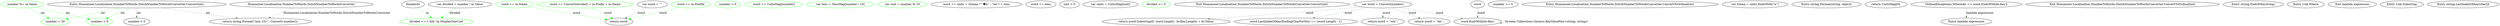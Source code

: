 digraph  {
d12 [cluster="Humanizer.Localisation.NumberToWords.DutchNumberToWordsConverter.Convert(int)", color=green, community=0, label="number %= m.Value", prediction=0, span="55-55"];
d0 [cluster="Humanizer.Localisation.NumberToWords.DutchNumberToWordsConverter.Convert(int)", label="Entry Humanizer.Localisation.NumberToWords.DutchNumberToWordsConverter.Convert(int)", span="33-33"];
d6 [cluster="Humanizer.Localisation.NumberToWords.DutchNumberToWordsConverter.Convert(int)", label=Hunderds, span="43-43"];
d10 [cluster="Humanizer.Localisation.NumberToWords.DutchNumberToWordsConverter.Convert(int)", color=green, community=0, label="word += m.Name", prediction=1, span="51-51"];
d11 [cluster="Humanizer.Localisation.NumberToWords.DutchNumberToWordsConverter.Convert(int)", color=green, community=0, label="word += Convert(divided) + m.Prefix + m.Name", prediction=2, span="53-53"];
d13 [cluster="Humanizer.Localisation.NumberToWords.DutchNumberToWordsConverter.Convert(int)", color=green, community=0, label="number > 0", prediction=3, span="56-56"];
d15 [cluster="Humanizer.Localisation.NumberToWords.DutchNumberToWordsConverter.Convert(int)", color=green, community=0, label="number > 0", prediction=0, span="60-60"];
d16 [cluster="Humanizer.Localisation.NumberToWords.DutchNumberToWordsConverter.Convert(int)", color=green, community=0, label="number < 20", prediction=0, span="62-62"];
d17 [cluster="Humanizer.Localisation.NumberToWords.DutchNumberToWordsConverter.Convert(int)", color=green, community=0, label="word += UnitsMap[number]", prediction=6, span="63-63"];
d18 [cluster="Humanizer.Localisation.NumberToWords.DutchNumberToWordsConverter.Convert(int)", color=green, community=0, label="var tens = TensMap[number / 10]", prediction=7, span="66-66"];
d19 [cluster="Humanizer.Localisation.NumberToWords.DutchNumberToWordsConverter.Convert(int)", color=green, community=0, label="var unit = number % 10", prediction=8, span="67-67"];
d25 [cluster="Humanizer.Localisation.NumberToWords.DutchNumberToWordsConverter.Convert(int)", label="return word;", span="79-79"];
d5 [cluster="Humanizer.Localisation.NumberToWords.DutchNumberToWordsConverter.Convert(int)", label="var word = ''''", span="41-41"];
d14 [cluster="Humanizer.Localisation.NumberToWords.DutchNumberToWordsConverter.Convert(int)", color=green, community=0, label="word += m.Postfix", prediction=9, span="57-57"];
d23 [cluster="Humanizer.Localisation.NumberToWords.DutchNumberToWordsConverter.Convert(int)", label="word += units + (trema ? ''�n'' : ''en'') + tens", span="72-72"];
d24 [cluster="Humanizer.Localisation.NumberToWords.DutchNumberToWordsConverter.Convert(int)", label="word += tens", span="75-75"];
d20 [cluster="Humanizer.Localisation.NumberToWords.DutchNumberToWordsConverter.Convert(int)", label="unit > 0", span="68-68"];
d21 [cluster="Humanizer.Localisation.NumberToWords.DutchNumberToWordsConverter.Convert(int)", label="var units = UnitsMap[unit]", span="70-70"];
d9 [cluster="Humanizer.Localisation.NumberToWords.DutchNumberToWordsConverter.Convert(int)", color=green, community=0, label="divided == 1 && !m.DisplayOneUnit", prediction=10, span="50-50"];
d43 [label="Humanizer.Localisation.NumberToWords.DutchNumberToWordsConverter", span=""];
d7 [cluster="Humanizer.Localisation.NumberToWords.DutchNumberToWordsConverter.Convert(int)", label="var divided = number / m.Value", span="45-45"];
d8 [cluster="Humanizer.Localisation.NumberToWords.DutchNumberToWordsConverter.Convert(int)", color=green, community=0, label="divided <= 0", prediction=11, span="47-47"];
d4 [cluster="Humanizer.Localisation.NumberToWords.DutchNumberToWordsConverter.Convert(int)", label="return string.Format(''min {0}'', Convert(-number));", span="39-39"];
d26 [cluster="Humanizer.Localisation.NumberToWords.DutchNumberToWordsConverter.Convert(int)", label="Exit Humanizer.Localisation.NumberToWords.DutchNumberToWordsConverter.Convert(int)", span="33-33"];
d30 [cluster="Humanizer.Localisation.NumberToWords.DutchNumberToWordsConverter.ConvertToOrdinal(int)", label="var word = Convert(number)", span="93-93"];
d1 [cluster="Humanizer.Localisation.NumberToWords.DutchNumberToWordsConverter.Convert(int)", label="number == 0", span="35-35"];
d3 [cluster="Humanizer.Localisation.NumberToWords.DutchNumberToWordsConverter.Convert(int)", label="number < 0", span="38-38"];
d29 [cluster="Humanizer.Localisation.NumberToWords.DutchNumberToWordsConverter.ConvertToOrdinal(int)", label="Entry Humanizer.Localisation.NumberToWords.DutchNumberToWordsConverter.ConvertToOrdinal(int)", span="91-91"];
d22 [cluster="Humanizer.Localisation.NumberToWords.DutchNumberToWordsConverter.Convert(int)", label="var trema = units.EndsWith(''e'')", span="71-71"];
d27 [cluster="string.Format(string, object)", label="Entry string.Format(string, object)", span="0-0"];
d2 [cluster="Humanizer.Localisation.NumberToWords.DutchNumberToWordsConverter.Convert(int)", label="return UnitsMap[0];", span="36-36"];
d31 [cluster="Humanizer.Localisation.NumberToWords.DutchNumberToWordsConverter.ConvertToOrdinal(int)", label="OrdinalExceptions.Where(kv => word.EndsWith(kv.Key))", span="95-95"];
d41 [cluster="lambda expression", label="word.EndsWith(kv.Key)", span="95-95"];
d32 [cluster="Humanizer.Localisation.NumberToWords.DutchNumberToWordsConverter.ConvertToOrdinal(int)", label="return word.Substring(0, word.Length - kv.Key.Length) + kv.Value;", span="98-98"];
d33 [cluster="Humanizer.Localisation.NumberToWords.DutchNumberToWordsConverter.ConvertToOrdinal(int)", label="word.LastIndexOfAny(EndingCharForSte) == (word.Length - 1)", span="104-104"];
d34 [cluster="Humanizer.Localisation.NumberToWords.DutchNumberToWordsConverter.ConvertToOrdinal(int)", label="return word + ''ste'';", span="105-105"];
d35 [cluster="Humanizer.Localisation.NumberToWords.DutchNumberToWordsConverter.ConvertToOrdinal(int)", label="return word + ''de'';", span="107-107"];
d36 [cluster="Humanizer.Localisation.NumberToWords.DutchNumberToWordsConverter.ConvertToOrdinal(int)", label="Exit Humanizer.Localisation.NumberToWords.DutchNumberToWordsConverter.ConvertToOrdinal(int)", span="91-91"];
d28 [cluster="string.EndsWith(string)", label="Entry string.EndsWith(string)", span="0-0"];
d37 [cluster="Unk.Where", label="Entry Unk.Where", span=""];
d40 [cluster="lambda expression", label="Entry lambda expression", span="95-95"];
d44 [label=word, span=""];
d42 [cluster="lambda expression", label="Exit lambda expression", span="95-95"];
d38 [cluster="Unk.Substring", label="Entry Unk.Substring", span=""];
d39 [cluster="string.LastIndexOfAny(char[])", label="Entry string.LastIndexOfAny(char[])", span="0-0"];
d12 -> d15  [color=green, key=1, label=int, style=dashed];
d12 -> d16  [color=green, key=1, label=int, style=dashed];
d0 -> d15  [color=green, key=1, label=int, style=dashed];
d0 -> d16  [color=green, key=1, label=int, style=dashed];
d0 -> d3  [color=darkseagreen4, key=1, label=int, style=dashed];
d0 -> d4  [color=darkseagreen4, key=1, label=int, style=dashed];
d6 -> d9  [color=green, key=1, label=m, style=dashed];
d10 -> d25  [color=green, key=1, label=word, style=dashed];
d11 -> d25  [color=green, key=1, label=word, style=dashed];
d5 -> d25  [color=darkseagreen4, key=1, label=word, style=dashed];
d14 -> d25  [color=green, key=1, label=word, style=dashed];
d43 -> d4  [color=darkseagreen4, key=1, label="Humanizer.Localisation.NumberToWords.DutchNumberToWordsConverter", style=dashed];
d7 -> d9  [color=green, key=1, label=divided, style=dashed];
d30 -> d41  [color=darkseagreen4, key=1, label=word, style=dashed];
d30 -> d32  [color=darkseagreen4, key=1, label=word, style=dashed];
d30 -> d33  [color=darkseagreen4, key=1, label=word, style=dashed];
d30 -> d34  [color=darkseagreen4, key=1, label=word, style=dashed];
d30 -> d35  [color=darkseagreen4, key=1, label=word, style=dashed];
d31 -> d40  [color=darkseagreen4, key=1, label="lambda expression", style=dashed];
d41 -> d41  [color=darkseagreen4, key=1, label="System.Collections.Generic.KeyValuePair<string, string>", style=dashed];
d44 -> d41  [color=darkseagreen4, key=1, label=word, style=dashed];
}

